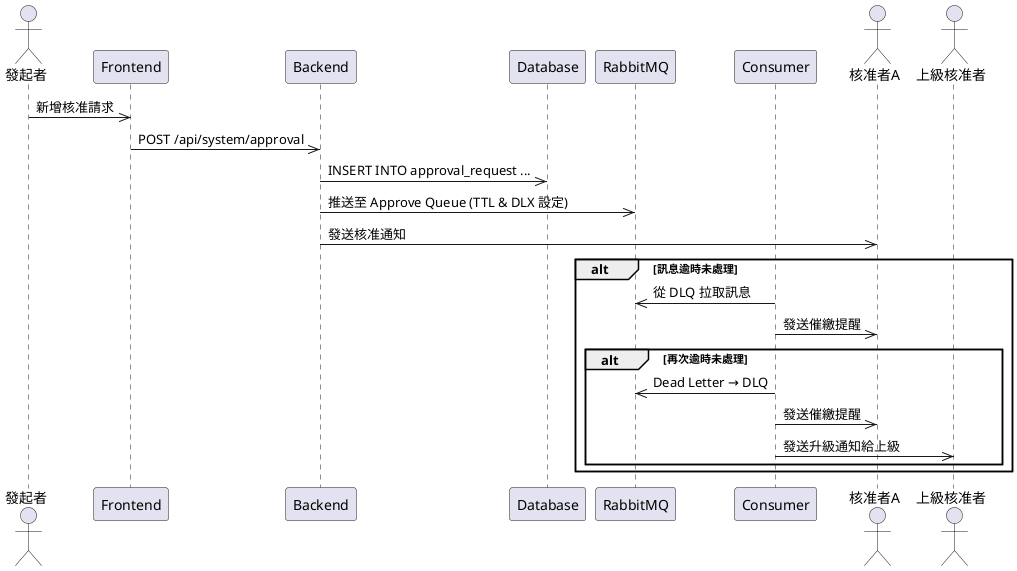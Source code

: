 @startuml
actor User as "發起者"
participant Frontend
participant Backend
participant Database
participant RabbitMQ
participant Consumer
actor ReviewerA as "核准者A"
actor ReviewerB as "上級核准者"

User ->> Frontend: 新增核准請求
Frontend ->> Backend: POST /api/system/approval
Backend ->> Database: INSERT INTO approval_request ...
Backend ->> RabbitMQ: 推送至 Approve Queue (TTL & DLX 設定)
Backend ->> ReviewerA: 發送核准通知

alt 訊息逾時未處理
    Consumer ->> RabbitMQ: 從 DLQ 拉取訊息
    Consumer ->> ReviewerA: 發送催繳提醒
    alt 再次逾時未處理
        Consumer ->> RabbitMQ: Dead Letter → DLQ
        Consumer ->> ReviewerA: 發送催繳提醒
        Consumer ->> ReviewerB: 發送升級通知給上級
    end
end
@enduml

